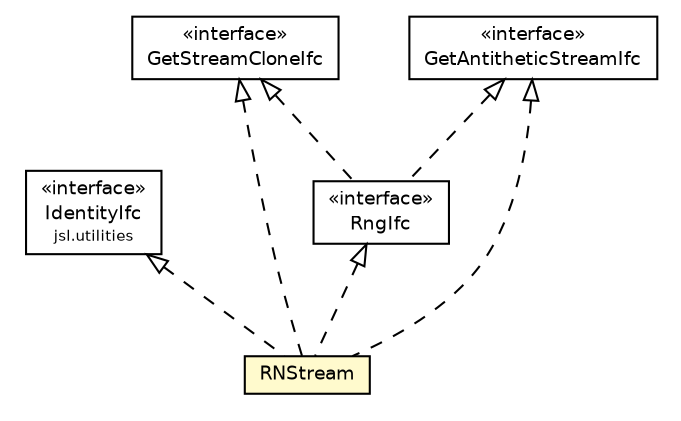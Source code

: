 #!/usr/local/bin/dot
#
# Class diagram 
# Generated by UMLGraph version 5.4 (http://www.umlgraph.org/)
#

digraph G {
	edge [fontname="Helvetica",fontsize=10,labelfontname="Helvetica",labelfontsize=10];
	node [fontname="Helvetica",fontsize=10,shape=plaintext];
	nodesep=0.25;
	ranksep=0.5;
	// jsl.utilities.IdentityIfc
	c162740 [label=<<table title="jsl.utilities.IdentityIfc" border="0" cellborder="1" cellspacing="0" cellpadding="2" port="p" href="../../IdentityIfc.html">
		<tr><td><table border="0" cellspacing="0" cellpadding="1">
<tr><td align="center" balign="center"> &#171;interface&#187; </td></tr>
<tr><td align="center" balign="center"> IdentityIfc </td></tr>
<tr><td align="center" balign="center"><font point-size="7.0"> jsl.utilities </font></td></tr>
		</table></td></tr>
		</table>>, URL="../../IdentityIfc.html", fontname="Helvetica", fontcolor="black", fontsize=9.0];
	// jsl.utilities.random.rng.RNStreamFactory.RNStream
	c162827 [label=<<table title="jsl.utilities.random.rng.RNStreamFactory.RNStream" border="0" cellborder="1" cellspacing="0" cellpadding="2" port="p" bgcolor="lemonChiffon" href="./RNStreamFactory.RNStream.html">
		<tr><td><table border="0" cellspacing="0" cellpadding="1">
<tr><td align="center" balign="center"> RNStream </td></tr>
		</table></td></tr>
		</table>>, URL="./RNStreamFactory.RNStream.html", fontname="Helvetica", fontcolor="black", fontsize=9.0];
	// jsl.utilities.random.rng.RngIfc
	c162830 [label=<<table title="jsl.utilities.random.rng.RngIfc" border="0" cellborder="1" cellspacing="0" cellpadding="2" port="p" href="./RngIfc.html">
		<tr><td><table border="0" cellspacing="0" cellpadding="1">
<tr><td align="center" balign="center"> &#171;interface&#187; </td></tr>
<tr><td align="center" balign="center"> RngIfc </td></tr>
		</table></td></tr>
		</table>>, URL="./RngIfc.html", fontname="Helvetica", fontcolor="black", fontsize=9.0];
	// jsl.utilities.random.rng.GetStreamCloneIfc
	c162836 [label=<<table title="jsl.utilities.random.rng.GetStreamCloneIfc" border="0" cellborder="1" cellspacing="0" cellpadding="2" port="p" href="./GetStreamCloneIfc.html">
		<tr><td><table border="0" cellspacing="0" cellpadding="1">
<tr><td align="center" balign="center"> &#171;interface&#187; </td></tr>
<tr><td align="center" balign="center"> GetStreamCloneIfc </td></tr>
		</table></td></tr>
		</table>>, URL="./GetStreamCloneIfc.html", fontname="Helvetica", fontcolor="black", fontsize=9.0];
	// jsl.utilities.random.rng.GetAntitheticStreamIfc
	c162837 [label=<<table title="jsl.utilities.random.rng.GetAntitheticStreamIfc" border="0" cellborder="1" cellspacing="0" cellpadding="2" port="p" href="./GetAntitheticStreamIfc.html">
		<tr><td><table border="0" cellspacing="0" cellpadding="1">
<tr><td align="center" balign="center"> &#171;interface&#187; </td></tr>
<tr><td align="center" balign="center"> GetAntitheticStreamIfc </td></tr>
		</table></td></tr>
		</table>>, URL="./GetAntitheticStreamIfc.html", fontname="Helvetica", fontcolor="black", fontsize=9.0];
	//jsl.utilities.random.rng.RNStreamFactory.RNStream implements jsl.utilities.random.rng.RngIfc
	c162830:p -> c162827:p [dir=back,arrowtail=empty,style=dashed];
	//jsl.utilities.random.rng.RNStreamFactory.RNStream implements jsl.utilities.IdentityIfc
	c162740:p -> c162827:p [dir=back,arrowtail=empty,style=dashed];
	//jsl.utilities.random.rng.RNStreamFactory.RNStream implements jsl.utilities.random.rng.GetStreamCloneIfc
	c162836:p -> c162827:p [dir=back,arrowtail=empty,style=dashed];
	//jsl.utilities.random.rng.RNStreamFactory.RNStream implements jsl.utilities.random.rng.GetAntitheticStreamIfc
	c162837:p -> c162827:p [dir=back,arrowtail=empty,style=dashed];
	//jsl.utilities.random.rng.RngIfc implements jsl.utilities.random.rng.GetStreamCloneIfc
	c162836:p -> c162830:p [dir=back,arrowtail=empty,style=dashed];
	//jsl.utilities.random.rng.RngIfc implements jsl.utilities.random.rng.GetAntitheticStreamIfc
	c162837:p -> c162830:p [dir=back,arrowtail=empty,style=dashed];
}

